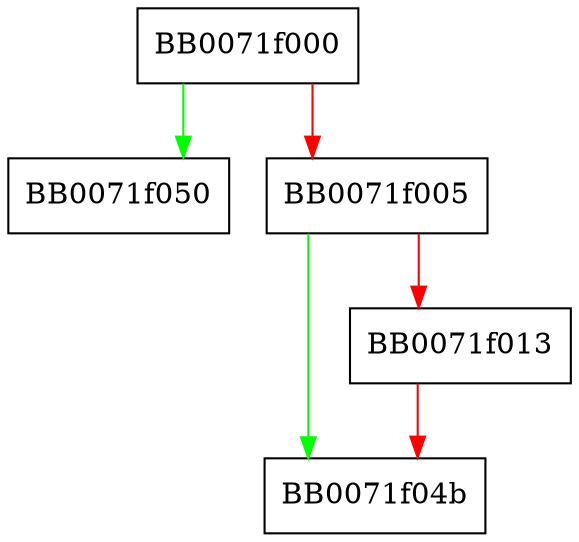 digraph ndef_prefix_free {
  node [shape="box"];
  graph [splines=ortho];
  BB0071f000 -> BB0071f050 [color="green"];
  BB0071f000 -> BB0071f005 [color="red"];
  BB0071f005 -> BB0071f04b [color="green"];
  BB0071f005 -> BB0071f013 [color="red"];
  BB0071f013 -> BB0071f04b [color="red"];
}